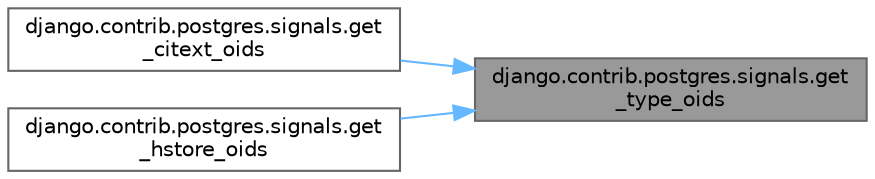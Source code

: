 digraph "django.contrib.postgres.signals.get_type_oids"
{
 // LATEX_PDF_SIZE
  bgcolor="transparent";
  edge [fontname=Helvetica,fontsize=10,labelfontname=Helvetica,labelfontsize=10];
  node [fontname=Helvetica,fontsize=10,shape=box,height=0.2,width=0.4];
  rankdir="RL";
  Node1 [id="Node000001",label="django.contrib.postgres.signals.get\l_type_oids",height=0.2,width=0.4,color="gray40", fillcolor="grey60", style="filled", fontcolor="black",tooltip=" "];
  Node1 -> Node2 [id="edge1_Node000001_Node000002",dir="back",color="steelblue1",style="solid",tooltip=" "];
  Node2 [id="Node000002",label="django.contrib.postgres.signals.get\l_citext_oids",height=0.2,width=0.4,color="grey40", fillcolor="white", style="filled",URL="$namespacedjango_1_1contrib_1_1postgres_1_1signals.html#ae4995dae13da530aa8038f8c26dc91e9",tooltip=" "];
  Node1 -> Node3 [id="edge2_Node000001_Node000003",dir="back",color="steelblue1",style="solid",tooltip=" "];
  Node3 [id="Node000003",label="django.contrib.postgres.signals.get\l_hstore_oids",height=0.2,width=0.4,color="grey40", fillcolor="white", style="filled",URL="$namespacedjango_1_1contrib_1_1postgres_1_1signals.html#acd21d46677250f93fd32741389e2be72",tooltip=" "];
}
